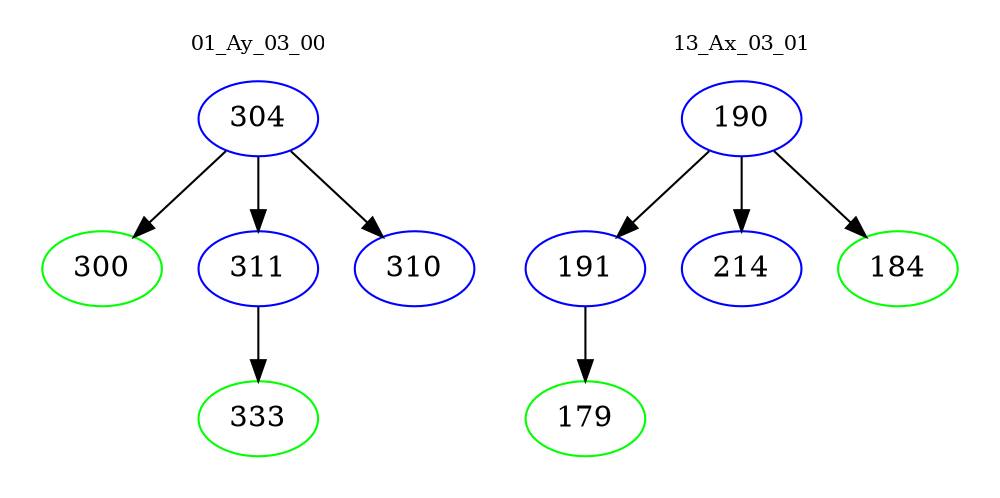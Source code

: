 digraph{
subgraph cluster_0 {
color = white
label = "01_Ay_03_00";
fontsize=10;
T0_304 [label="304", color="blue"]
T0_304 -> T0_300 [color="black"]
T0_300 [label="300", color="green"]
T0_304 -> T0_311 [color="black"]
T0_311 [label="311", color="blue"]
T0_311 -> T0_333 [color="black"]
T0_333 [label="333", color="green"]
T0_304 -> T0_310 [color="black"]
T0_310 [label="310", color="blue"]
}
subgraph cluster_1 {
color = white
label = "13_Ax_03_01";
fontsize=10;
T1_190 [label="190", color="blue"]
T1_190 -> T1_191 [color="black"]
T1_191 [label="191", color="blue"]
T1_191 -> T1_179 [color="black"]
T1_179 [label="179", color="green"]
T1_190 -> T1_214 [color="black"]
T1_214 [label="214", color="blue"]
T1_190 -> T1_184 [color="black"]
T1_184 [label="184", color="green"]
}
}
